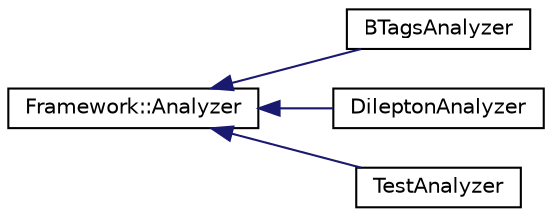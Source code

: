 digraph "Graphical Class Hierarchy"
{
  edge [fontname="Helvetica",fontsize="10",labelfontname="Helvetica",labelfontsize="10"];
  node [fontname="Helvetica",fontsize="10",shape=record];
  rankdir="LR";
  Node1 [label="Framework::Analyzer",height=0.2,width=0.4,color="black", fillcolor="white", style="filled",URL="$classFramework_1_1Analyzer.html"];
  Node1 -> Node2 [dir="back",color="midnightblue",fontsize="10",style="solid",fontname="Helvetica"];
  Node2 [label="BTagsAnalyzer",height=0.2,width=0.4,color="black", fillcolor="white", style="filled",URL="$classBTagsAnalyzer.html"];
  Node1 -> Node3 [dir="back",color="midnightblue",fontsize="10",style="solid",fontname="Helvetica"];
  Node3 [label="DileptonAnalyzer",height=0.2,width=0.4,color="black", fillcolor="white", style="filled",URL="$classDileptonAnalyzer.html"];
  Node1 -> Node4 [dir="back",color="midnightblue",fontsize="10",style="solid",fontname="Helvetica"];
  Node4 [label="TestAnalyzer",height=0.2,width=0.4,color="black", fillcolor="white", style="filled",URL="$classTestAnalyzer.html"];
}
